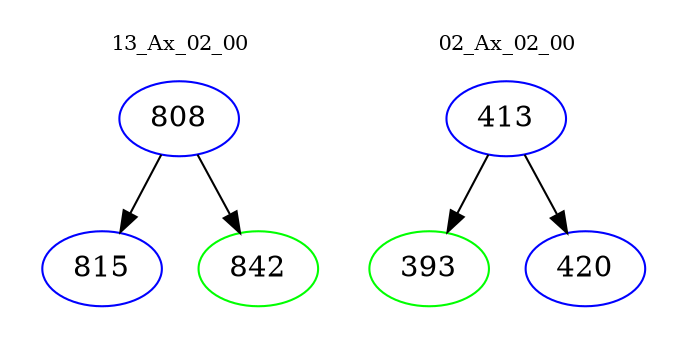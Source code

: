 digraph{
subgraph cluster_0 {
color = white
label = "13_Ax_02_00";
fontsize=10;
T0_808 [label="808", color="blue"]
T0_808 -> T0_815 [color="black"]
T0_815 [label="815", color="blue"]
T0_808 -> T0_842 [color="black"]
T0_842 [label="842", color="green"]
}
subgraph cluster_1 {
color = white
label = "02_Ax_02_00";
fontsize=10;
T1_413 [label="413", color="blue"]
T1_413 -> T1_393 [color="black"]
T1_393 [label="393", color="green"]
T1_413 -> T1_420 [color="black"]
T1_420 [label="420", color="blue"]
}
}
